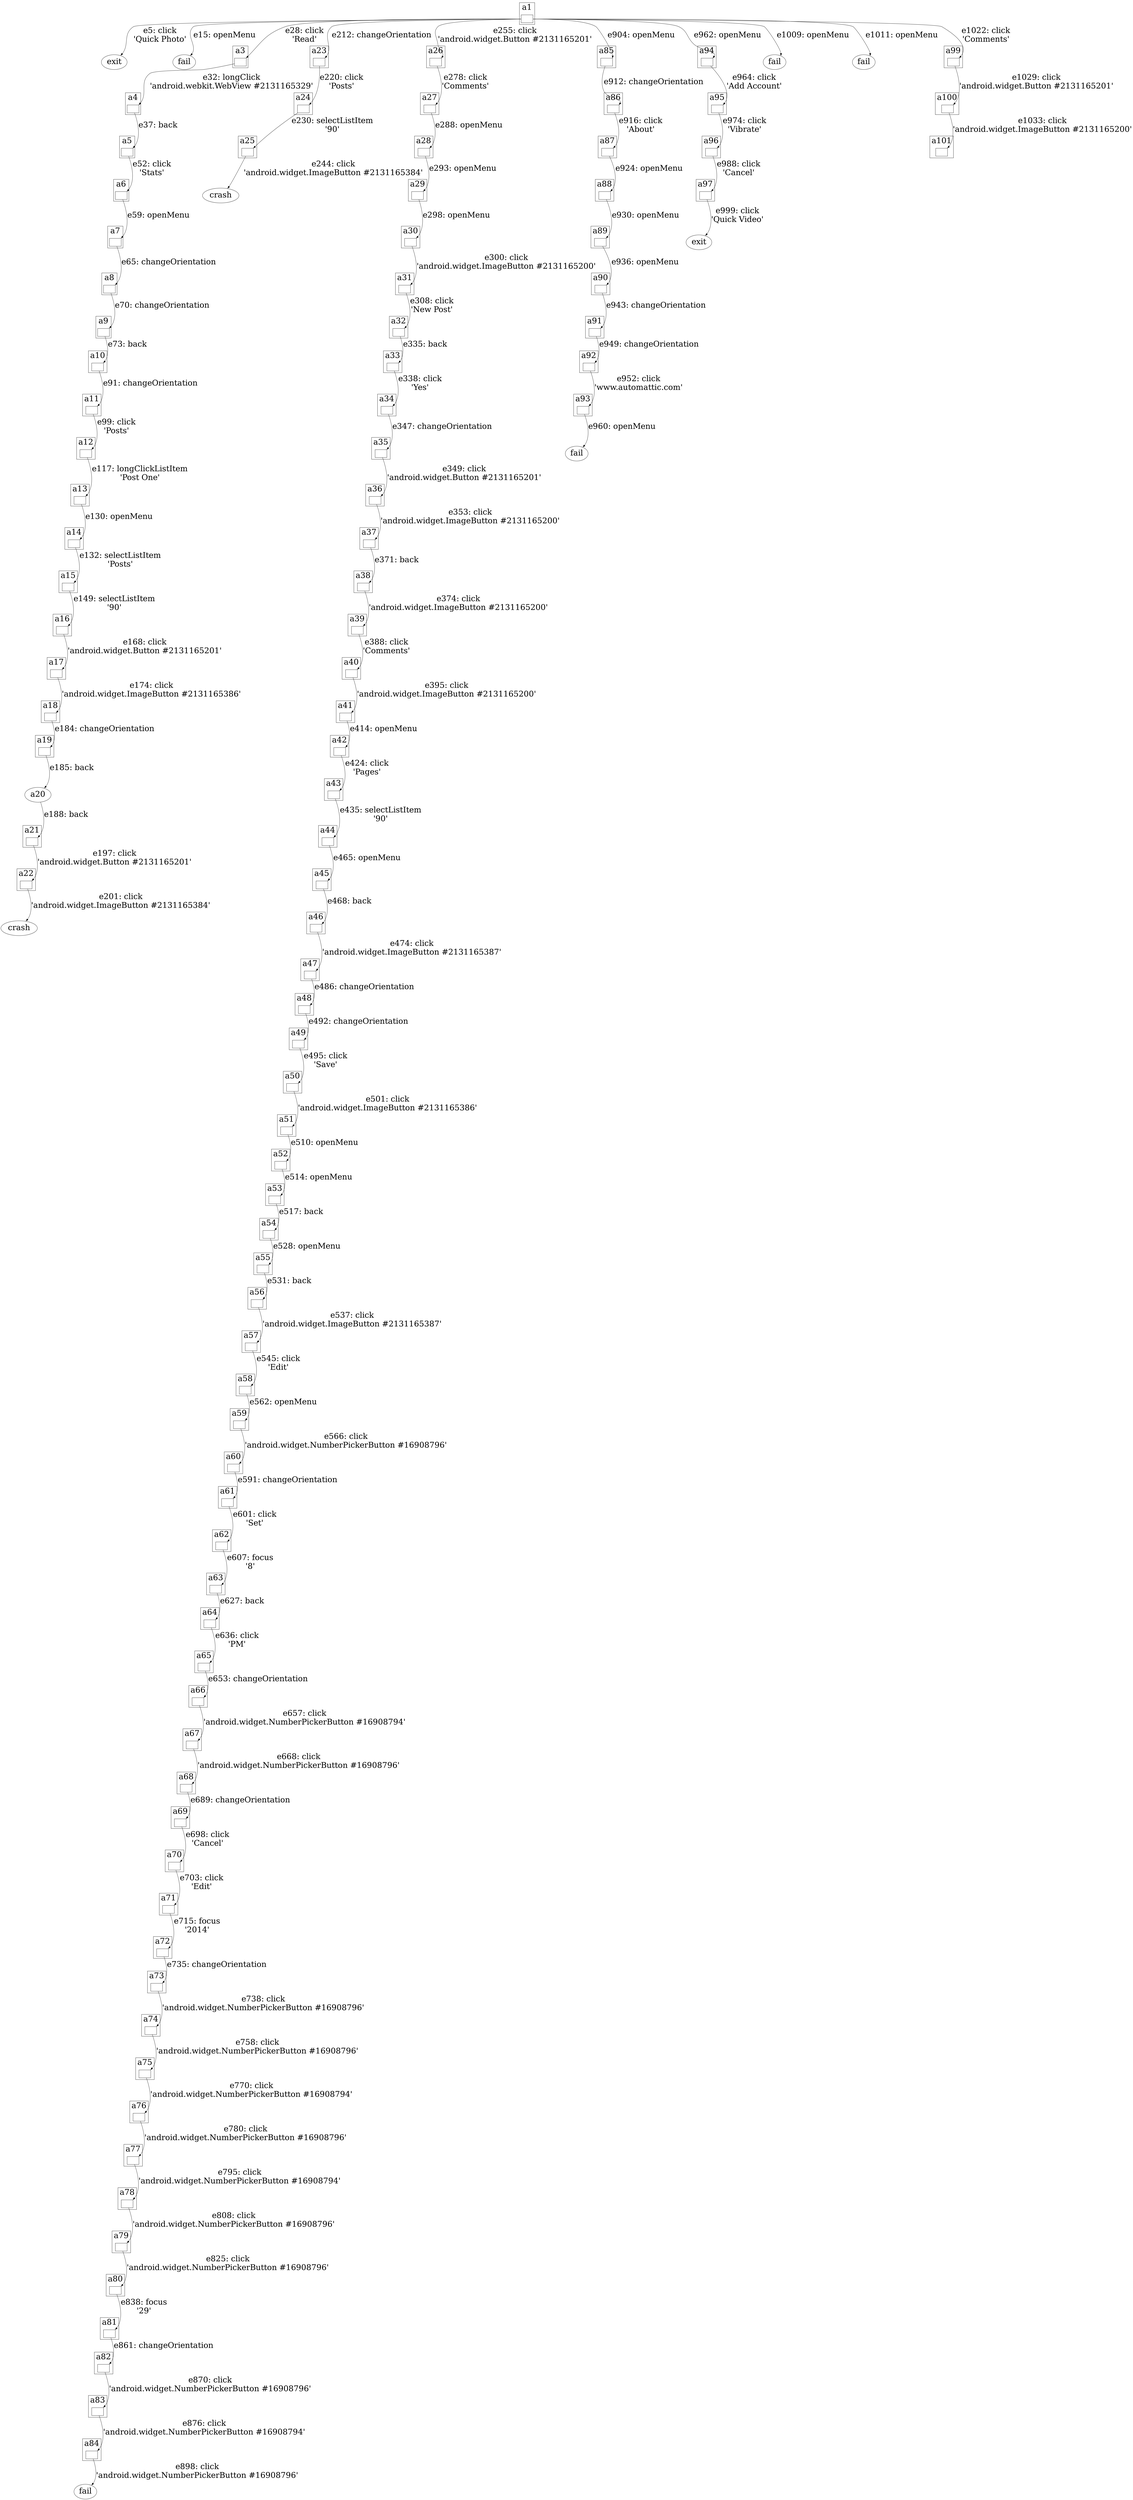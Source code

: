 digraph GuiTree {

	graph [nodesep=1, fontsize=36];
	node [fontsize=36];
	edge [fontsize=36, headport=ne];

## Edges

	a1 -> a2 [label="e5: click\n'Quick Photo'"];
	a1 -> f0 [label="e15: openMenu"];
	a1 -> a3 [label="e28: click\n'Read'"];
	a3 -> a4 [label="e32: longClick\n'android.webkit.WebView #2131165329'"];
	a4 -> a5 [label="e37: back"];
	a5 -> a6 [label="e52: click\n'Stats'"];
	a6 -> a7 [label="e59: openMenu"];
	a7 -> a8 [label="e65: changeOrientation"];
	a8 -> a9 [label="e70: changeOrientation"];
	a9 -> a10 [label="e73: back"];
	a10 -> a11 [label="e91: changeOrientation"];
	a11 -> a12 [label="e99: click\n'Posts'"];
	a12 -> a13 [label="e117: longClickListItem\n'Post One'"];
	a13 -> a14 [label="e130: openMenu"];
	a14 -> a15 [label="e132: selectListItem\n'Posts'"];
	a15 -> a16 [label="e149: selectListItem\n'90'"];
	a16 -> a17 [label="e168: click\n'android.widget.Button #2131165201'"];
	a17 -> a18 [label="e174: click\n'android.widget.ImageButton #2131165386'"];
	a18 -> a19 [label="e184: changeOrientation"];
	a19 -> a20 [label="e185: back"];
	a20 -> a21 [label="e188: back"];
	a21 -> a22 [label="e197: click\n'android.widget.Button #2131165201'"];
	a22 -> c0 [label="e201: click\n'android.widget.ImageButton #2131165384'"];
	a1 -> a23 [label="e212: changeOrientation"];
	a23 -> a24 [label="e220: click\n'Posts'"];
	a24 -> a25 [label="e230: selectListItem\n'90'"];
	a25 -> c1 [label="e244: click\n'android.widget.ImageButton #2131165384'"];
	a1 -> a26 [label="e255: click\n'android.widget.Button #2131165201'"];
	a26 -> a27 [label="e278: click\n'Comments'"];
	a27 -> a28 [label="e288: openMenu"];
	a28 -> a29 [label="e293: openMenu"];
	a29 -> a30 [label="e298: openMenu"];
	a30 -> a31 [label="e300: click\n'android.widget.ImageButton #2131165200'"];
	a31 -> a32 [label="e308: click\n'New Post'"];
	a32 -> a33 [label="e335: back"];
	a33 -> a34 [label="e338: click\n'Yes'"];
	a34 -> a35 [label="e347: changeOrientation"];
	a35 -> a36 [label="e349: click\n'android.widget.Button #2131165201'"];
	a36 -> a37 [label="e353: click\n'android.widget.ImageButton #2131165200'"];
	a37 -> a38 [label="e371: back"];
	a38 -> a39 [label="e374: click\n'android.widget.ImageButton #2131165200'"];
	a39 -> a40 [label="e388: click\n'Comments'"];
	a40 -> a41 [label="e395: click\n'android.widget.ImageButton #2131165200'"];
	a41 -> a42 [label="e414: openMenu"];
	a42 -> a43 [label="e424: click\n'Pages'"];
	a43 -> a44 [label="e435: selectListItem\n'90'"];
	a44 -> a45 [label="e465: openMenu"];
	a45 -> a46 [label="e468: back"];
	a46 -> a47 [label="e474: click\n'android.widget.ImageButton #2131165387'"];
	a47 -> a48 [label="e486: changeOrientation"];
	a48 -> a49 [label="e492: changeOrientation"];
	a49 -> a50 [label="e495: click\n'Save'"];
	a50 -> a51 [label="e501: click\n'android.widget.ImageButton #2131165386'"];
	a51 -> a52 [label="e510: openMenu"];
	a52 -> a53 [label="e514: openMenu"];
	a53 -> a54 [label="e517: back"];
	a54 -> a55 [label="e528: openMenu"];
	a55 -> a56 [label="e531: back"];
	a56 -> a57 [label="e537: click\n'android.widget.ImageButton #2131165387'"];
	a57 -> a58 [label="e545: click\n'Edit'"];
	a58 -> a59 [label="e562: openMenu"];
	a59 -> a60 [label="e566: click\n'android.widget.NumberPickerButton #16908796'"];
	a60 -> a61 [label="e591: changeOrientation"];
	a61 -> a62 [label="e601: click\n'Set'"];
	a62 -> a63 [label="e607: focus\n'8'"];
	a63 -> a64 [label="e627: back"];
	a64 -> a65 [label="e636: click\n'PM'"];
	a65 -> a66 [label="e653: changeOrientation"];
	a66 -> a67 [label="e657: click\n'android.widget.NumberPickerButton #16908794'"];
	a67 -> a68 [label="e668: click\n'android.widget.NumberPickerButton #16908796'"];
	a68 -> a69 [label="e689: changeOrientation"];
	a69 -> a70 [label="e698: click\n'Cancel'"];
	a70 -> a71 [label="e703: click\n'Edit'"];
	a71 -> a72 [label="e715: focus\n'2014'"];
	a72 -> a73 [label="e735: changeOrientation"];
	a73 -> a74 [label="e738: click\n'android.widget.NumberPickerButton #16908796'"];
	a74 -> a75 [label="e758: click\n'android.widget.NumberPickerButton #16908796'"];
	a75 -> a76 [label="e770: click\n'android.widget.NumberPickerButton #16908794'"];
	a76 -> a77 [label="e780: click\n'android.widget.NumberPickerButton #16908796'"];
	a77 -> a78 [label="e795: click\n'android.widget.NumberPickerButton #16908794'"];
	a78 -> a79 [label="e808: click\n'android.widget.NumberPickerButton #16908796'"];
	a79 -> a80 [label="e825: click\n'android.widget.NumberPickerButton #16908796'"];
	a80 -> a81 [label="e838: focus\n'29'"];
	a81 -> a82 [label="e861: changeOrientation"];
	a82 -> a83 [label="e870: click\n'android.widget.NumberPickerButton #16908796'"];
	a83 -> a84 [label="e876: click\n'android.widget.NumberPickerButton #16908794'"];
	a84 -> f1 [label="e898: click\n'android.widget.NumberPickerButton #16908796'"];
	a1 -> a85 [label="e904: openMenu"];
	a85 -> a86 [label="e912: changeOrientation"];
	a86 -> a87 [label="e916: click\n'About'"];
	a87 -> a88 [label="e924: openMenu"];
	a88 -> a89 [label="e930: openMenu"];
	a89 -> a90 [label="e936: openMenu"];
	a90 -> a91 [label="e943: changeOrientation"];
	a91 -> a92 [label="e949: changeOrientation"];
	a92 -> a93 [label="e952: click\n'www.automattic.com'"];
	a93 -> f2 [label="e960: openMenu"];
	a1 -> a94 [label="e962: openMenu"];
	a94 -> a95 [label="e964: click\n'Add Account'"];
	a95 -> a96 [label="e974: click\n'Vibrate'"];
	a96 -> a97 [label="e988: click\n'Cancel'"];
	a97 -> a98 [label="e999: click\n'Quick Video'"];
	a1 -> f3 [label="e1009: openMenu"];
	a1 -> f4 [label="e1011: openMenu"];
	a1 -> a99 [label="e1022: click\n'Comments'"];
	a99 -> a100 [label="e1029: click\n'android.widget.Button #2131165201'"];
	a100 -> a101 [label="e1033: click\n'android.widget.ImageButton #2131165200'"];

## Nodes

	subgraph cluster_a1{label="a1"; a1};
	a1 [label="", shapefile="a1.jpg"];

	a2 [label="exit"];

	f0 [label="fail"];

	subgraph cluster_a3{label="a3"; a3};
	a3 [label="", shapefile="a3.jpg"];

	subgraph cluster_a4{label="a4"; a4};
	a4 [label="", shapefile="a4.jpg"];

	subgraph cluster_a5{label="a5"; a5};
	a5 [label="", shapefile="a5.jpg"];

	subgraph cluster_a6{label="a6"; a6};
	a6 [label="", shapefile="a6.jpg"];

	subgraph cluster_a7{label="a7"; a7};
	a7 [label="", shapefile="a7.jpg"];

	subgraph cluster_a8{label="a8"; a8};
	a8 [label="", shapefile="a8.jpg"];

	subgraph cluster_a9{label="a9"; a9};
	a9 [label="", shapefile="a9.jpg"];

	subgraph cluster_a10{label="a10"; a10};
	a10 [label="", shapefile="a10.jpg"];

	subgraph cluster_a11{label="a11"; a11};
	a11 [label="", shapefile="a11.jpg"];

	subgraph cluster_a12{label="a12"; a12};
	a12 [label="", shapefile="a12.jpg"];

	subgraph cluster_a13{label="a13"; a13};
	a13 [label="", shapefile="a13.jpg"];

	subgraph cluster_a14{label="a14"; a14};
	a14 [label="", shapefile="a14.jpg"];

	subgraph cluster_a15{label="a15"; a15};
	a15 [label="", shapefile="a15.jpg"];

	subgraph cluster_a16{label="a16"; a16};
	a16 [label="", shapefile="a16.jpg"];

	subgraph cluster_a17{label="a17"; a17};
	a17 [label="", shapefile="a17.jpg"];

	subgraph cluster_a18{label="a18"; a18};
	a18 [label="", shapefile="a18.jpg"];

	subgraph cluster_a19{label="a19"; a19};
	a19 [label="", shapefile="a19.jpg"];

	a20 [label="a20"];

	subgraph cluster_a21{label="a21"; a21};
	a21 [label="", shapefile="a21.jpg"];

	subgraph cluster_a22{label="a22"; a22};
	a22 [label="", shapefile="a22.jpg"];

	c0 [label="crash"];

	subgraph cluster_a23{label="a23"; a23};
	a23 [label="", shapefile="a23.jpg"];

	subgraph cluster_a24{label="a24"; a24};
	a24 [label="", shapefile="a24.jpg"];

	subgraph cluster_a25{label="a25"; a25};
	a25 [label="", shapefile="a25.jpg"];

	c1 [label="crash"];

	subgraph cluster_a26{label="a26"; a26};
	a26 [label="", shapefile="a26.jpg"];

	subgraph cluster_a27{label="a27"; a27};
	a27 [label="", shapefile="a27.jpg"];

	subgraph cluster_a28{label="a28"; a28};
	a28 [label="", shapefile="a28.jpg"];

	subgraph cluster_a29{label="a29"; a29};
	a29 [label="", shapefile="a29.jpg"];

	subgraph cluster_a30{label="a30"; a30};
	a30 [label="", shapefile="a30.jpg"];

	subgraph cluster_a31{label="a31"; a31};
	a31 [label="", shapefile="a31.jpg"];

	subgraph cluster_a32{label="a32"; a32};
	a32 [label="", shapefile="a32.jpg"];

	subgraph cluster_a33{label="a33"; a33};
	a33 [label="", shapefile="a33.jpg"];

	subgraph cluster_a34{label="a34"; a34};
	a34 [label="", shapefile="a34.jpg"];

	subgraph cluster_a35{label="a35"; a35};
	a35 [label="", shapefile="a35.jpg"];

	subgraph cluster_a36{label="a36"; a36};
	a36 [label="", shapefile="a36.jpg"];

	subgraph cluster_a37{label="a37"; a37};
	a37 [label="", shapefile="a37.jpg"];

	subgraph cluster_a38{label="a38"; a38};
	a38 [label="", shapefile="a38.jpg"];

	subgraph cluster_a39{label="a39"; a39};
	a39 [label="", shapefile="a39.jpg"];

	subgraph cluster_a40{label="a40"; a40};
	a40 [label="", shapefile="a40.jpg"];

	subgraph cluster_a41{label="a41"; a41};
	a41 [label="", shapefile="a41.jpg"];

	subgraph cluster_a42{label="a42"; a42};
	a42 [label="", shapefile="a42.jpg"];

	subgraph cluster_a43{label="a43"; a43};
	a43 [label="", shapefile="a43.jpg"];

	subgraph cluster_a44{label="a44"; a44};
	a44 [label="", shapefile="a44.jpg"];

	subgraph cluster_a45{label="a45"; a45};
	a45 [label="", shapefile="a45.jpg"];

	subgraph cluster_a46{label="a46"; a46};
	a46 [label="", shapefile="a46.jpg"];

	subgraph cluster_a47{label="a47"; a47};
	a47 [label="", shapefile="a47.jpg"];

	subgraph cluster_a48{label="a48"; a48};
	a48 [label="", shapefile="a48.jpg"];

	subgraph cluster_a49{label="a49"; a49};
	a49 [label="", shapefile="a49.jpg"];

	subgraph cluster_a50{label="a50"; a50};
	a50 [label="", shapefile="a50.jpg"];

	subgraph cluster_a51{label="a51"; a51};
	a51 [label="", shapefile="a51.jpg"];

	subgraph cluster_a52{label="a52"; a52};
	a52 [label="", shapefile="a52.jpg"];

	subgraph cluster_a53{label="a53"; a53};
	a53 [label="", shapefile="a53.jpg"];

	subgraph cluster_a54{label="a54"; a54};
	a54 [label="", shapefile="a54.jpg"];

	subgraph cluster_a55{label="a55"; a55};
	a55 [label="", shapefile="a55.jpg"];

	subgraph cluster_a56{label="a56"; a56};
	a56 [label="", shapefile="a56.jpg"];

	subgraph cluster_a57{label="a57"; a57};
	a57 [label="", shapefile="a57.jpg"];

	subgraph cluster_a58{label="a58"; a58};
	a58 [label="", shapefile="a58.jpg"];

	subgraph cluster_a59{label="a59"; a59};
	a59 [label="", shapefile="a59.jpg"];

	subgraph cluster_a60{label="a60"; a60};
	a60 [label="", shapefile="a60.jpg"];

	subgraph cluster_a61{label="a61"; a61};
	a61 [label="", shapefile="a61.jpg"];

	subgraph cluster_a62{label="a62"; a62};
	a62 [label="", shapefile="a62.jpg"];

	subgraph cluster_a63{label="a63"; a63};
	a63 [label="", shapefile="a63.jpg"];

	subgraph cluster_a64{label="a64"; a64};
	a64 [label="", shapefile="a64.jpg"];

	subgraph cluster_a65{label="a65"; a65};
	a65 [label="", shapefile="a65.jpg"];

	subgraph cluster_a66{label="a66"; a66};
	a66 [label="", shapefile="a66.jpg"];

	subgraph cluster_a67{label="a67"; a67};
	a67 [label="", shapefile="a67.jpg"];

	subgraph cluster_a68{label="a68"; a68};
	a68 [label="", shapefile="a68.jpg"];

	subgraph cluster_a69{label="a69"; a69};
	a69 [label="", shapefile="a69.jpg"];

	subgraph cluster_a70{label="a70"; a70};
	a70 [label="", shapefile="a70.jpg"];

	subgraph cluster_a71{label="a71"; a71};
	a71 [label="", shapefile="a71.jpg"];

	subgraph cluster_a72{label="a72"; a72};
	a72 [label="", shapefile="a72.jpg"];

	subgraph cluster_a73{label="a73"; a73};
	a73 [label="", shapefile="a73.jpg"];

	subgraph cluster_a74{label="a74"; a74};
	a74 [label="", shapefile="a74.jpg"];

	subgraph cluster_a75{label="a75"; a75};
	a75 [label="", shapefile="a75.jpg"];

	subgraph cluster_a76{label="a76"; a76};
	a76 [label="", shapefile="a76.jpg"];

	subgraph cluster_a77{label="a77"; a77};
	a77 [label="", shapefile="a77.jpg"];

	subgraph cluster_a78{label="a78"; a78};
	a78 [label="", shapefile="a78.jpg"];

	subgraph cluster_a79{label="a79"; a79};
	a79 [label="", shapefile="a79.jpg"];

	subgraph cluster_a80{label="a80"; a80};
	a80 [label="", shapefile="a80.jpg"];

	subgraph cluster_a81{label="a81"; a81};
	a81 [label="", shapefile="a81.jpg"];

	subgraph cluster_a82{label="a82"; a82};
	a82 [label="", shapefile="a82.jpg"];

	subgraph cluster_a83{label="a83"; a83};
	a83 [label="", shapefile="a83.jpg"];

	subgraph cluster_a84{label="a84"; a84};
	a84 [label="", shapefile="a84.jpg"];

	f1 [label="fail"];

	subgraph cluster_a85{label="a85"; a85};
	a85 [label="", shapefile="a85.jpg"];

	subgraph cluster_a86{label="a86"; a86};
	a86 [label="", shapefile="a86.jpg"];

	subgraph cluster_a87{label="a87"; a87};
	a87 [label="", shapefile="a87.jpg"];

	subgraph cluster_a88{label="a88"; a88};
	a88 [label="", shapefile="a88.jpg"];

	subgraph cluster_a89{label="a89"; a89};
	a89 [label="", shapefile="a89.jpg"];

	subgraph cluster_a90{label="a90"; a90};
	a90 [label="", shapefile="a90.jpg"];

	subgraph cluster_a91{label="a91"; a91};
	a91 [label="", shapefile="a91.jpg"];

	subgraph cluster_a92{label="a92"; a92};
	a92 [label="", shapefile="a92.jpg"];

	subgraph cluster_a93{label="a93"; a93};
	a93 [label="", shapefile="a93.jpg"];

	f2 [label="fail"];

	subgraph cluster_a94{label="a94"; a94};
	a94 [label="", shapefile="a94.jpg"];

	subgraph cluster_a95{label="a95"; a95};
	a95 [label="", shapefile="a95.jpg"];

	subgraph cluster_a96{label="a96"; a96};
	a96 [label="", shapefile="a96.jpg"];

	subgraph cluster_a97{label="a97"; a97};
	a97 [label="", shapefile="a97.jpg"];

	a98 [label="exit"];

	f3 [label="fail"];

	f4 [label="fail"];

	subgraph cluster_a99{label="a99"; a99};
	a99 [label="", shapefile="a99.jpg"];

	subgraph cluster_a100{label="a100"; a100};
	a100 [label="", shapefile="a100.jpg"];

	subgraph cluster_a101{label="a101"; a101};
	a101 [label="", shapefile="a101.jpg"];

}
